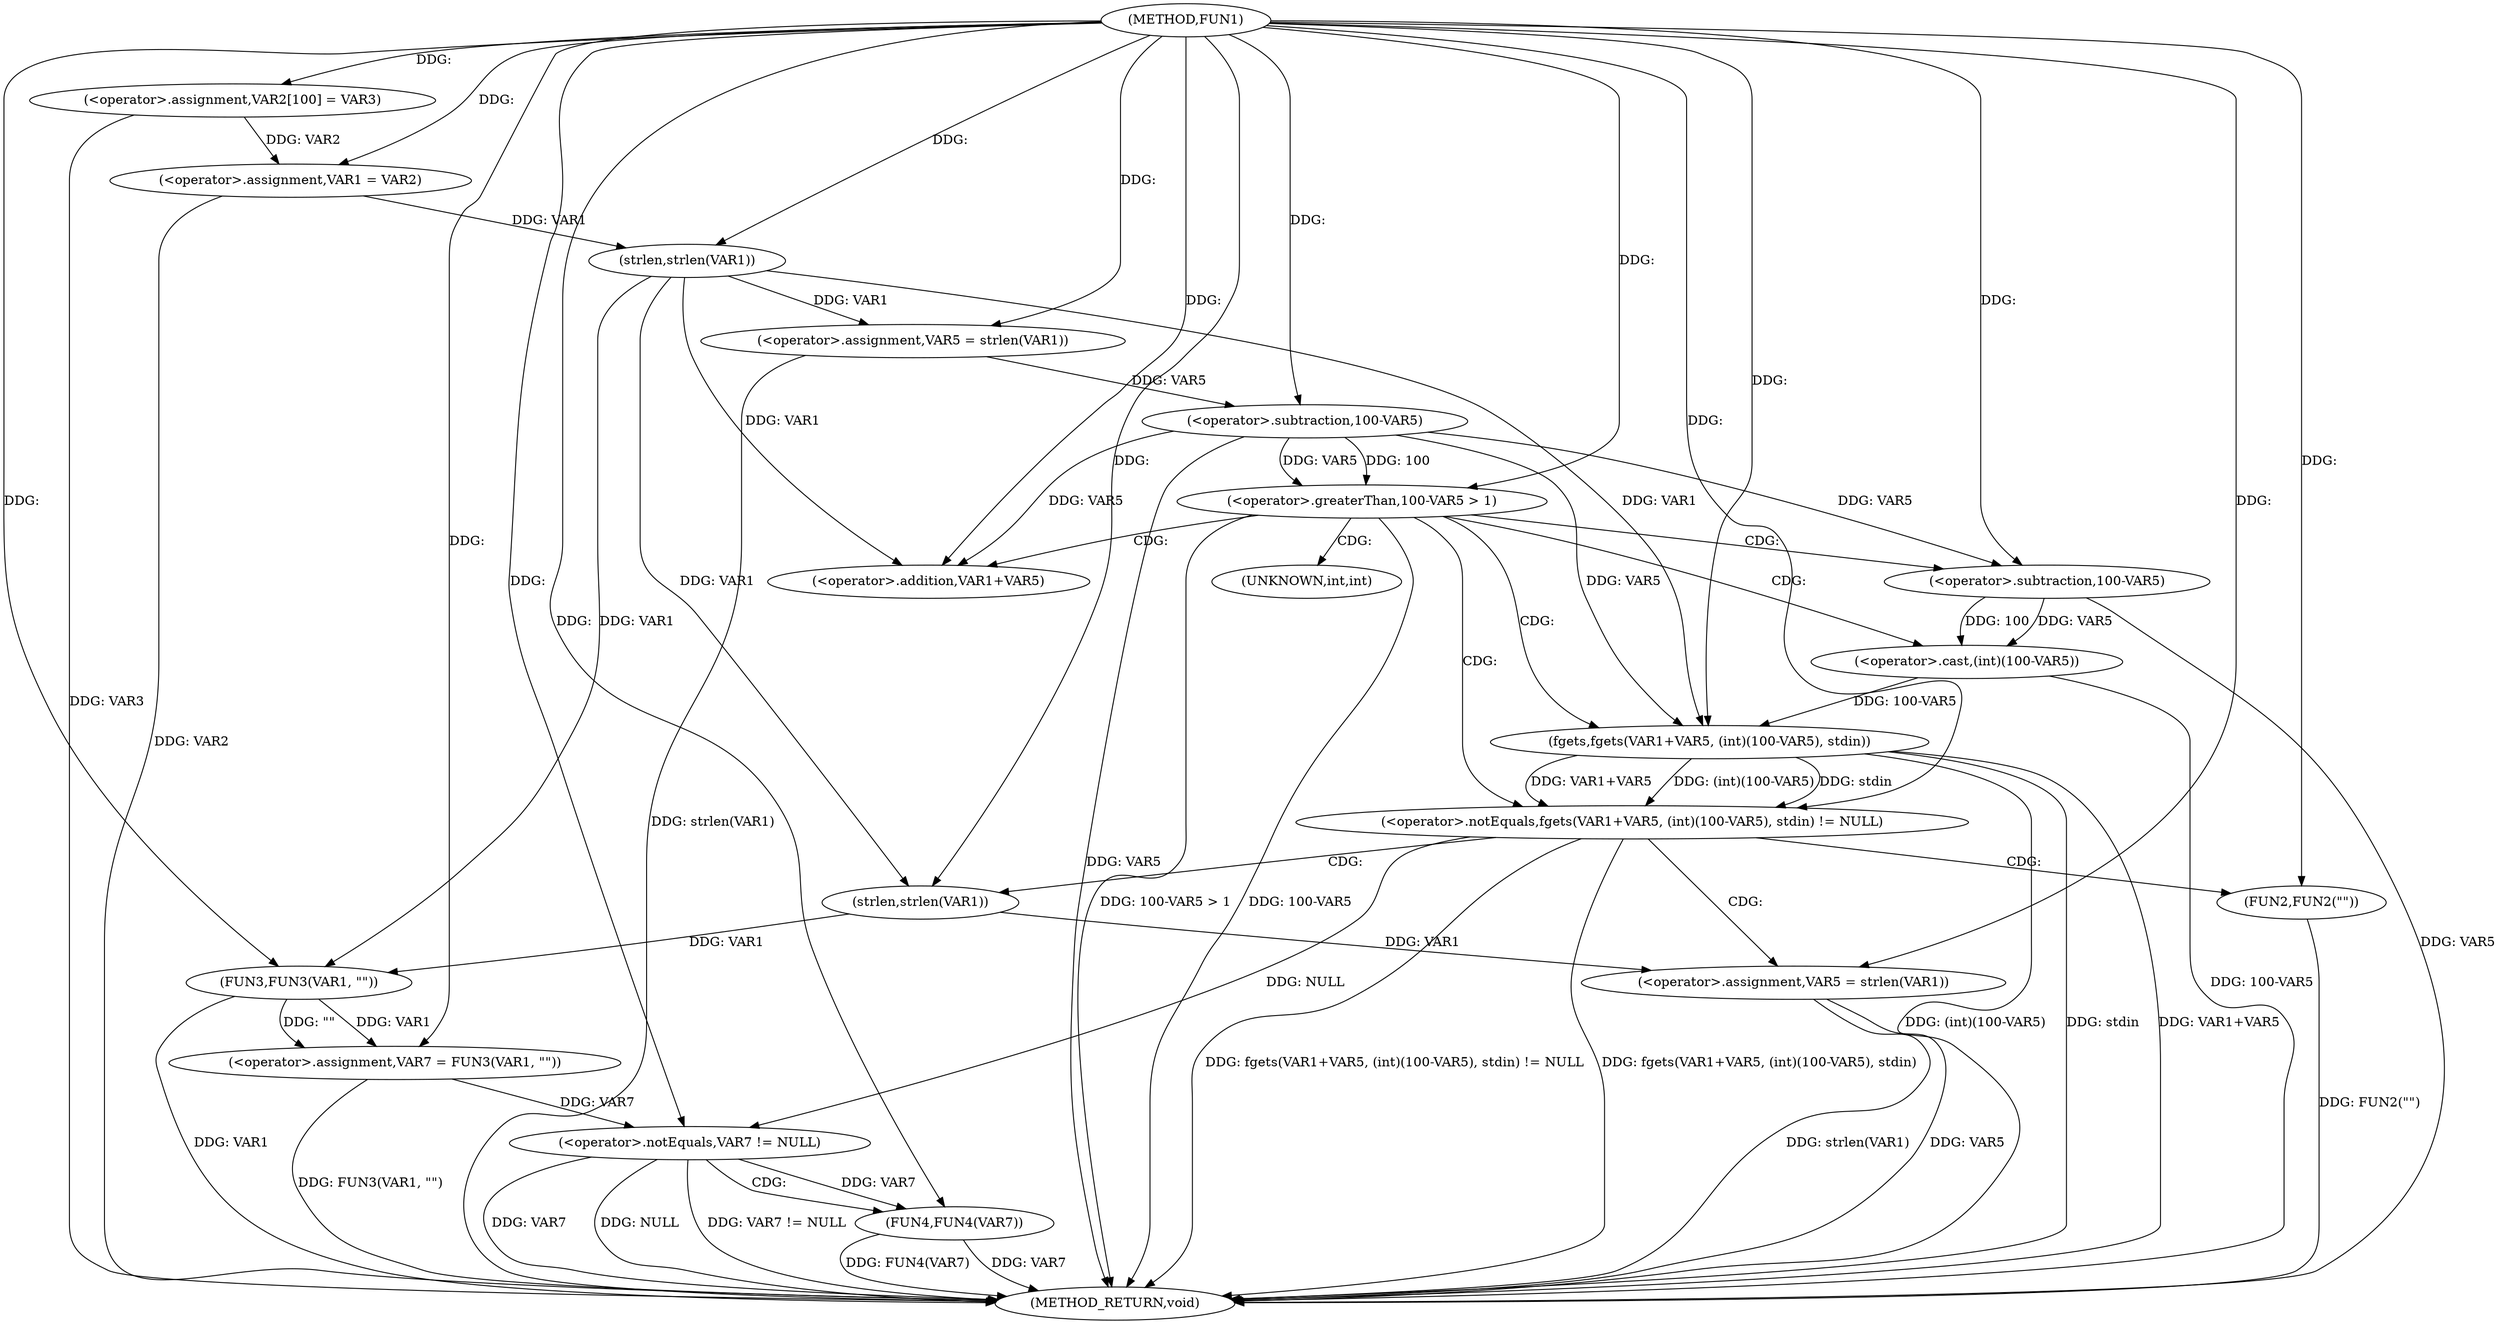 digraph FUN1 {  
"1000100" [label = "(METHOD,FUN1)" ]
"1000162" [label = "(METHOD_RETURN,void)" ]
"1000104" [label = "(<operator>.assignment,VAR2[100] = VAR3)" ]
"1000107" [label = "(<operator>.assignment,VAR1 = VAR2)" ]
"1000114" [label = "(<operator>.assignment,VAR5 = strlen(VAR1))" ]
"1000116" [label = "(strlen,strlen(VAR1))" ]
"1000119" [label = "(<operator>.greaterThan,100-VAR5 > 1)" ]
"1000120" [label = "(<operator>.subtraction,100-VAR5)" ]
"1000126" [label = "(<operator>.notEquals,fgets(VAR1+VAR5, (int)(100-VAR5), stdin) != NULL)" ]
"1000127" [label = "(fgets,fgets(VAR1+VAR5, (int)(100-VAR5), stdin))" ]
"1000128" [label = "(<operator>.addition,VAR1+VAR5)" ]
"1000131" [label = "(<operator>.cast,(int)(100-VAR5))" ]
"1000133" [label = "(<operator>.subtraction,100-VAR5)" ]
"1000139" [label = "(<operator>.assignment,VAR5 = strlen(VAR1))" ]
"1000141" [label = "(strlen,strlen(VAR1))" ]
"1000146" [label = "(FUN2,FUN2(\"\"))" ]
"1000150" [label = "(<operator>.assignment,VAR7 = FUN3(VAR1, \"\"))" ]
"1000152" [label = "(FUN3,FUN3(VAR1, \"\"))" ]
"1000156" [label = "(<operator>.notEquals,VAR7 != NULL)" ]
"1000160" [label = "(FUN4,FUN4(VAR7))" ]
"1000132" [label = "(UNKNOWN,int,int)" ]
  "1000126" -> "1000162"  [ label = "DDG: fgets(VAR1+VAR5, (int)(100-VAR5), stdin) != NULL"] 
  "1000156" -> "1000162"  [ label = "DDG: VAR7"] 
  "1000156" -> "1000162"  [ label = "DDG: NULL"] 
  "1000131" -> "1000162"  [ label = "DDG: 100-VAR5"] 
  "1000119" -> "1000162"  [ label = "DDG: 100-VAR5 > 1"] 
  "1000146" -> "1000162"  [ label = "DDG: FUN2(\"\")"] 
  "1000127" -> "1000162"  [ label = "DDG: (int)(100-VAR5)"] 
  "1000160" -> "1000162"  [ label = "DDG: FUN4(VAR7)"] 
  "1000139" -> "1000162"  [ label = "DDG: strlen(VAR1)"] 
  "1000139" -> "1000162"  [ label = "DDG: VAR5"] 
  "1000150" -> "1000162"  [ label = "DDG: FUN3(VAR1, \"\")"] 
  "1000126" -> "1000162"  [ label = "DDG: fgets(VAR1+VAR5, (int)(100-VAR5), stdin)"] 
  "1000152" -> "1000162"  [ label = "DDG: VAR1"] 
  "1000133" -> "1000162"  [ label = "DDG: VAR5"] 
  "1000119" -> "1000162"  [ label = "DDG: 100-VAR5"] 
  "1000127" -> "1000162"  [ label = "DDG: stdin"] 
  "1000120" -> "1000162"  [ label = "DDG: VAR5"] 
  "1000127" -> "1000162"  [ label = "DDG: VAR1+VAR5"] 
  "1000156" -> "1000162"  [ label = "DDG: VAR7 != NULL"] 
  "1000160" -> "1000162"  [ label = "DDG: VAR7"] 
  "1000114" -> "1000162"  [ label = "DDG: strlen(VAR1)"] 
  "1000104" -> "1000162"  [ label = "DDG: VAR3"] 
  "1000107" -> "1000162"  [ label = "DDG: VAR2"] 
  "1000100" -> "1000104"  [ label = "DDG: "] 
  "1000104" -> "1000107"  [ label = "DDG: VAR2"] 
  "1000100" -> "1000107"  [ label = "DDG: "] 
  "1000116" -> "1000114"  [ label = "DDG: VAR1"] 
  "1000100" -> "1000114"  [ label = "DDG: "] 
  "1000107" -> "1000116"  [ label = "DDG: VAR1"] 
  "1000100" -> "1000116"  [ label = "DDG: "] 
  "1000120" -> "1000119"  [ label = "DDG: 100"] 
  "1000120" -> "1000119"  [ label = "DDG: VAR5"] 
  "1000100" -> "1000120"  [ label = "DDG: "] 
  "1000114" -> "1000120"  [ label = "DDG: VAR5"] 
  "1000100" -> "1000119"  [ label = "DDG: "] 
  "1000127" -> "1000126"  [ label = "DDG: VAR1+VAR5"] 
  "1000127" -> "1000126"  [ label = "DDG: (int)(100-VAR5)"] 
  "1000127" -> "1000126"  [ label = "DDG: stdin"] 
  "1000116" -> "1000127"  [ label = "DDG: VAR1"] 
  "1000100" -> "1000127"  [ label = "DDG: "] 
  "1000120" -> "1000127"  [ label = "DDG: VAR5"] 
  "1000116" -> "1000128"  [ label = "DDG: VAR1"] 
  "1000100" -> "1000128"  [ label = "DDG: "] 
  "1000120" -> "1000128"  [ label = "DDG: VAR5"] 
  "1000131" -> "1000127"  [ label = "DDG: 100-VAR5"] 
  "1000133" -> "1000131"  [ label = "DDG: 100"] 
  "1000133" -> "1000131"  [ label = "DDG: VAR5"] 
  "1000100" -> "1000133"  [ label = "DDG: "] 
  "1000120" -> "1000133"  [ label = "DDG: VAR5"] 
  "1000100" -> "1000126"  [ label = "DDG: "] 
  "1000141" -> "1000139"  [ label = "DDG: VAR1"] 
  "1000100" -> "1000139"  [ label = "DDG: "] 
  "1000100" -> "1000141"  [ label = "DDG: "] 
  "1000116" -> "1000141"  [ label = "DDG: VAR1"] 
  "1000100" -> "1000146"  [ label = "DDG: "] 
  "1000152" -> "1000150"  [ label = "DDG: VAR1"] 
  "1000152" -> "1000150"  [ label = "DDG: \"\""] 
  "1000100" -> "1000150"  [ label = "DDG: "] 
  "1000116" -> "1000152"  [ label = "DDG: VAR1"] 
  "1000141" -> "1000152"  [ label = "DDG: VAR1"] 
  "1000100" -> "1000152"  [ label = "DDG: "] 
  "1000150" -> "1000156"  [ label = "DDG: VAR7"] 
  "1000100" -> "1000156"  [ label = "DDG: "] 
  "1000126" -> "1000156"  [ label = "DDG: NULL"] 
  "1000156" -> "1000160"  [ label = "DDG: VAR7"] 
  "1000100" -> "1000160"  [ label = "DDG: "] 
  "1000119" -> "1000132"  [ label = "CDG: "] 
  "1000119" -> "1000128"  [ label = "CDG: "] 
  "1000119" -> "1000131"  [ label = "CDG: "] 
  "1000119" -> "1000133"  [ label = "CDG: "] 
  "1000119" -> "1000127"  [ label = "CDG: "] 
  "1000119" -> "1000126"  [ label = "CDG: "] 
  "1000126" -> "1000141"  [ label = "CDG: "] 
  "1000126" -> "1000139"  [ label = "CDG: "] 
  "1000126" -> "1000146"  [ label = "CDG: "] 
  "1000156" -> "1000160"  [ label = "CDG: "] 
}
